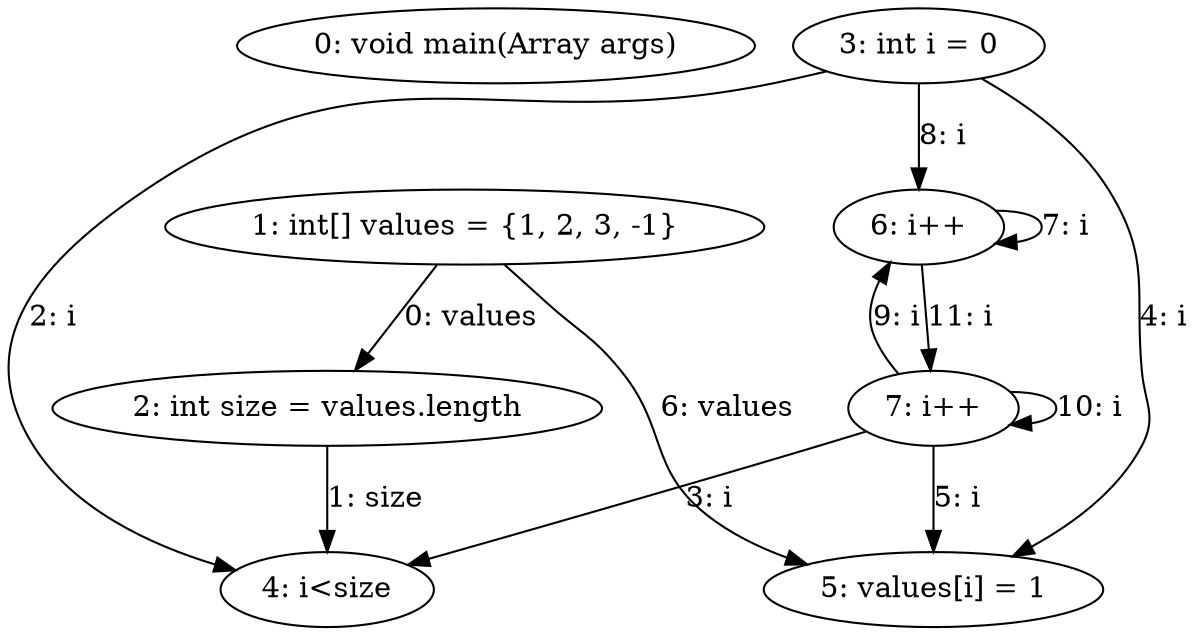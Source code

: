 digraph G {
  1 [ label="0: void main(Array args)" ];
  2 [ label="1: int[] values = {1, 2, 3, -1}" ];
  3 [ label="2: int size = values.length" ];
  4 [ label="3: int i = 0" ];
  5 [ label="4: i<size" ];
  6 [ label="5: values[i] = 1" ];
  7 [ label="6: i++" ];
  8 [ label="7: i++" ];
  2 -> 3 [ label="0: values" ];
  3 -> 5 [ label="1: size" ];
  4 -> 5 [ label="2: i" ];
  8 -> 5 [ label="3: i" ];
  4 -> 6 [ label="4: i" ];
  8 -> 6 [ label="5: i" ];
  2 -> 6 [ label="6: values" ];
  7 -> 7 [ label="7: i" ];
  4 -> 7 [ label="8: i" ];
  8 -> 7 [ label="9: i" ];
  8 -> 8 [ label="10: i" ];
  7 -> 8 [ label="11: i" ];
}
